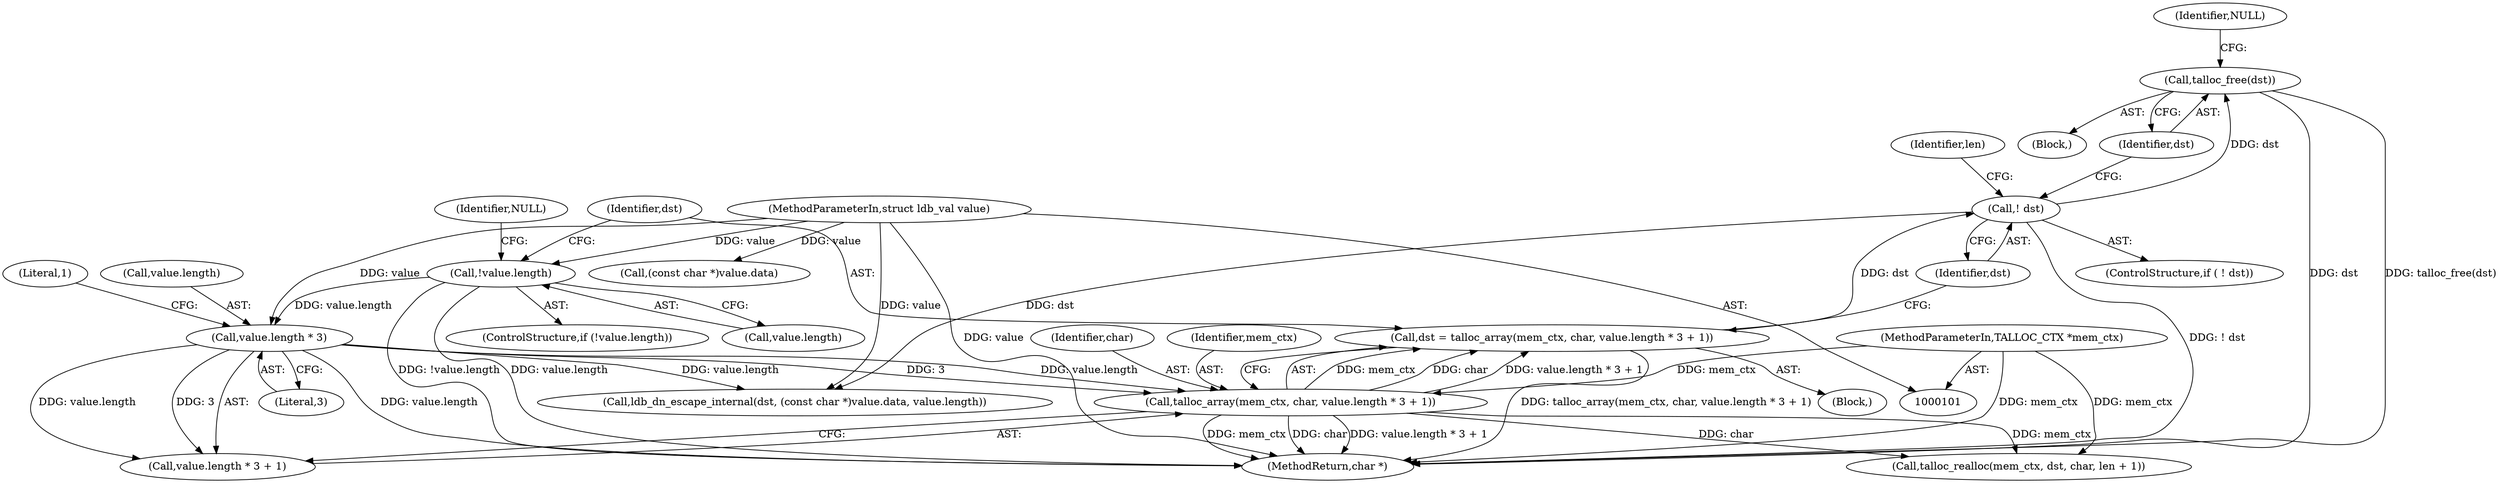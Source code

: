 digraph "0_samba_0454b95657846fcecf0f51b6f1194faac02518bd@API" {
"1000130" [label="(Call,talloc_free(dst))"];
"1000127" [label="(Call,! dst)"];
"1000114" [label="(Call,dst = talloc_array(mem_ctx, char, value.length * 3 + 1))"];
"1000116" [label="(Call,talloc_array(mem_ctx, char, value.length * 3 + 1))"];
"1000102" [label="(MethodParameterIn,TALLOC_CTX *mem_ctx)"];
"1000120" [label="(Call,value.length * 3)"];
"1000108" [label="(Call,!value.length)"];
"1000103" [label="(MethodParameterIn,struct ldb_val value)"];
"1000133" [label="(Identifier,NULL)"];
"1000116" [label="(Call,talloc_array(mem_ctx, char, value.length * 3 + 1))"];
"1000124" [label="(Literal,3)"];
"1000114" [label="(Call,dst = talloc_array(mem_ctx, char, value.length * 3 + 1))"];
"1000128" [label="(Identifier,dst)"];
"1000118" [label="(Identifier,char)"];
"1000125" [label="(Literal,1)"];
"1000115" [label="(Identifier,dst)"];
"1000119" [label="(Call,value.length * 3 + 1)"];
"1000120" [label="(Call,value.length * 3)"];
"1000129" [label="(Block,)"];
"1000138" [label="(Call,(const char *)value.data)"];
"1000127" [label="(Call,! dst)"];
"1000108" [label="(Call,!value.length)"];
"1000126" [label="(ControlStructure,if ( ! dst))"];
"1000130" [label="(Call,talloc_free(dst))"];
"1000117" [label="(Identifier,mem_ctx)"];
"1000107" [label="(ControlStructure,if (!value.length))"];
"1000170" [label="(MethodReturn,char *)"];
"1000135" [label="(Identifier,len)"];
"1000103" [label="(MethodParameterIn,struct ldb_val value)"];
"1000121" [label="(Call,value.length)"];
"1000148" [label="(Call,talloc_realloc(mem_ctx, dst, char, len + 1))"];
"1000102" [label="(MethodParameterIn,TALLOC_CTX *mem_ctx)"];
"1000113" [label="(Identifier,NULL)"];
"1000109" [label="(Call,value.length)"];
"1000131" [label="(Identifier,dst)"];
"1000104" [label="(Block,)"];
"1000136" [label="(Call,ldb_dn_escape_internal(dst, (const char *)value.data, value.length))"];
"1000130" -> "1000129"  [label="AST: "];
"1000130" -> "1000131"  [label="CFG: "];
"1000131" -> "1000130"  [label="AST: "];
"1000133" -> "1000130"  [label="CFG: "];
"1000130" -> "1000170"  [label="DDG: dst"];
"1000130" -> "1000170"  [label="DDG: talloc_free(dst)"];
"1000127" -> "1000130"  [label="DDG: dst"];
"1000127" -> "1000126"  [label="AST: "];
"1000127" -> "1000128"  [label="CFG: "];
"1000128" -> "1000127"  [label="AST: "];
"1000131" -> "1000127"  [label="CFG: "];
"1000135" -> "1000127"  [label="CFG: "];
"1000127" -> "1000170"  [label="DDG: ! dst"];
"1000114" -> "1000127"  [label="DDG: dst"];
"1000127" -> "1000136"  [label="DDG: dst"];
"1000114" -> "1000104"  [label="AST: "];
"1000114" -> "1000116"  [label="CFG: "];
"1000115" -> "1000114"  [label="AST: "];
"1000116" -> "1000114"  [label="AST: "];
"1000128" -> "1000114"  [label="CFG: "];
"1000114" -> "1000170"  [label="DDG: talloc_array(mem_ctx, char, value.length * 3 + 1)"];
"1000116" -> "1000114"  [label="DDG: mem_ctx"];
"1000116" -> "1000114"  [label="DDG: char"];
"1000116" -> "1000114"  [label="DDG: value.length * 3 + 1"];
"1000116" -> "1000119"  [label="CFG: "];
"1000117" -> "1000116"  [label="AST: "];
"1000118" -> "1000116"  [label="AST: "];
"1000119" -> "1000116"  [label="AST: "];
"1000116" -> "1000170"  [label="DDG: char"];
"1000116" -> "1000170"  [label="DDG: value.length * 3 + 1"];
"1000116" -> "1000170"  [label="DDG: mem_ctx"];
"1000102" -> "1000116"  [label="DDG: mem_ctx"];
"1000120" -> "1000116"  [label="DDG: value.length"];
"1000120" -> "1000116"  [label="DDG: 3"];
"1000116" -> "1000148"  [label="DDG: mem_ctx"];
"1000116" -> "1000148"  [label="DDG: char"];
"1000102" -> "1000101"  [label="AST: "];
"1000102" -> "1000170"  [label="DDG: mem_ctx"];
"1000102" -> "1000148"  [label="DDG: mem_ctx"];
"1000120" -> "1000119"  [label="AST: "];
"1000120" -> "1000124"  [label="CFG: "];
"1000121" -> "1000120"  [label="AST: "];
"1000124" -> "1000120"  [label="AST: "];
"1000125" -> "1000120"  [label="CFG: "];
"1000120" -> "1000170"  [label="DDG: value.length"];
"1000120" -> "1000119"  [label="DDG: value.length"];
"1000120" -> "1000119"  [label="DDG: 3"];
"1000108" -> "1000120"  [label="DDG: value.length"];
"1000103" -> "1000120"  [label="DDG: value"];
"1000120" -> "1000136"  [label="DDG: value.length"];
"1000108" -> "1000107"  [label="AST: "];
"1000108" -> "1000109"  [label="CFG: "];
"1000109" -> "1000108"  [label="AST: "];
"1000113" -> "1000108"  [label="CFG: "];
"1000115" -> "1000108"  [label="CFG: "];
"1000108" -> "1000170"  [label="DDG: !value.length"];
"1000108" -> "1000170"  [label="DDG: value.length"];
"1000103" -> "1000108"  [label="DDG: value"];
"1000103" -> "1000101"  [label="AST: "];
"1000103" -> "1000170"  [label="DDG: value"];
"1000103" -> "1000138"  [label="DDG: value"];
"1000103" -> "1000136"  [label="DDG: value"];
}
